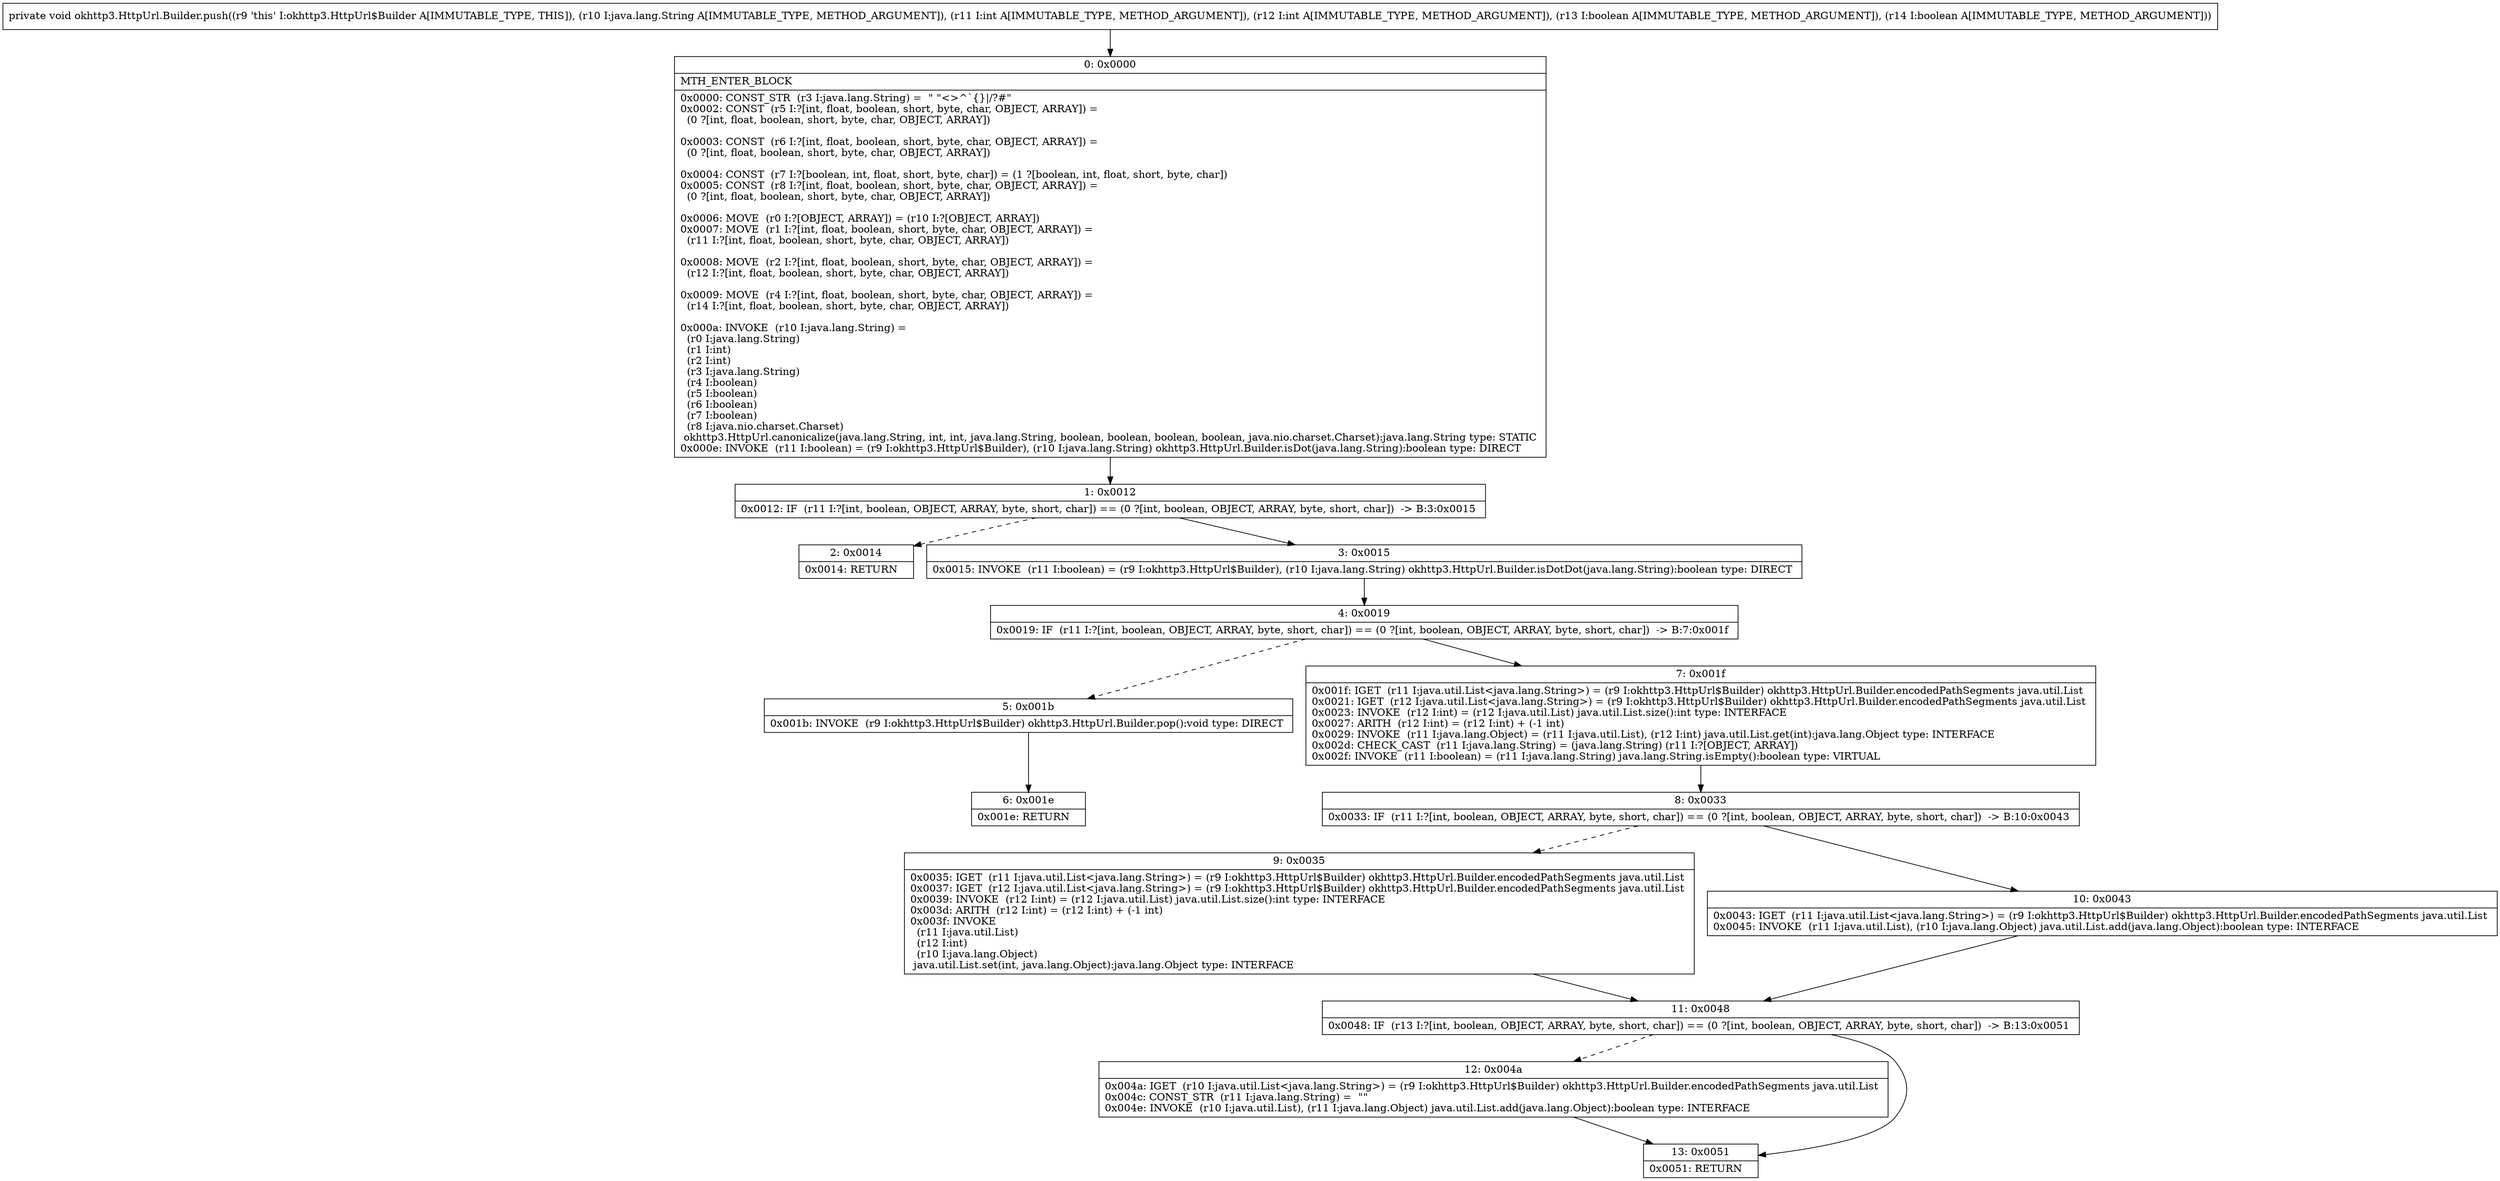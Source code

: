 digraph "CFG forokhttp3.HttpUrl.Builder.push(Ljava\/lang\/String;IIZZ)V" {
Node_0 [shape=record,label="{0\:\ 0x0000|MTH_ENTER_BLOCK\l|0x0000: CONST_STR  (r3 I:java.lang.String) =  \" \"\<\>^`\{\}\|\/?#\" \l0x0002: CONST  (r5 I:?[int, float, boolean, short, byte, char, OBJECT, ARRAY]) = \l  (0 ?[int, float, boolean, short, byte, char, OBJECT, ARRAY])\l \l0x0003: CONST  (r6 I:?[int, float, boolean, short, byte, char, OBJECT, ARRAY]) = \l  (0 ?[int, float, boolean, short, byte, char, OBJECT, ARRAY])\l \l0x0004: CONST  (r7 I:?[boolean, int, float, short, byte, char]) = (1 ?[boolean, int, float, short, byte, char]) \l0x0005: CONST  (r8 I:?[int, float, boolean, short, byte, char, OBJECT, ARRAY]) = \l  (0 ?[int, float, boolean, short, byte, char, OBJECT, ARRAY])\l \l0x0006: MOVE  (r0 I:?[OBJECT, ARRAY]) = (r10 I:?[OBJECT, ARRAY]) \l0x0007: MOVE  (r1 I:?[int, float, boolean, short, byte, char, OBJECT, ARRAY]) = \l  (r11 I:?[int, float, boolean, short, byte, char, OBJECT, ARRAY])\l \l0x0008: MOVE  (r2 I:?[int, float, boolean, short, byte, char, OBJECT, ARRAY]) = \l  (r12 I:?[int, float, boolean, short, byte, char, OBJECT, ARRAY])\l \l0x0009: MOVE  (r4 I:?[int, float, boolean, short, byte, char, OBJECT, ARRAY]) = \l  (r14 I:?[int, float, boolean, short, byte, char, OBJECT, ARRAY])\l \l0x000a: INVOKE  (r10 I:java.lang.String) = \l  (r0 I:java.lang.String)\l  (r1 I:int)\l  (r2 I:int)\l  (r3 I:java.lang.String)\l  (r4 I:boolean)\l  (r5 I:boolean)\l  (r6 I:boolean)\l  (r7 I:boolean)\l  (r8 I:java.nio.charset.Charset)\l okhttp3.HttpUrl.canonicalize(java.lang.String, int, int, java.lang.String, boolean, boolean, boolean, boolean, java.nio.charset.Charset):java.lang.String type: STATIC \l0x000e: INVOKE  (r11 I:boolean) = (r9 I:okhttp3.HttpUrl$Builder), (r10 I:java.lang.String) okhttp3.HttpUrl.Builder.isDot(java.lang.String):boolean type: DIRECT \l}"];
Node_1 [shape=record,label="{1\:\ 0x0012|0x0012: IF  (r11 I:?[int, boolean, OBJECT, ARRAY, byte, short, char]) == (0 ?[int, boolean, OBJECT, ARRAY, byte, short, char])  \-\> B:3:0x0015 \l}"];
Node_2 [shape=record,label="{2\:\ 0x0014|0x0014: RETURN   \l}"];
Node_3 [shape=record,label="{3\:\ 0x0015|0x0015: INVOKE  (r11 I:boolean) = (r9 I:okhttp3.HttpUrl$Builder), (r10 I:java.lang.String) okhttp3.HttpUrl.Builder.isDotDot(java.lang.String):boolean type: DIRECT \l}"];
Node_4 [shape=record,label="{4\:\ 0x0019|0x0019: IF  (r11 I:?[int, boolean, OBJECT, ARRAY, byte, short, char]) == (0 ?[int, boolean, OBJECT, ARRAY, byte, short, char])  \-\> B:7:0x001f \l}"];
Node_5 [shape=record,label="{5\:\ 0x001b|0x001b: INVOKE  (r9 I:okhttp3.HttpUrl$Builder) okhttp3.HttpUrl.Builder.pop():void type: DIRECT \l}"];
Node_6 [shape=record,label="{6\:\ 0x001e|0x001e: RETURN   \l}"];
Node_7 [shape=record,label="{7\:\ 0x001f|0x001f: IGET  (r11 I:java.util.List\<java.lang.String\>) = (r9 I:okhttp3.HttpUrl$Builder) okhttp3.HttpUrl.Builder.encodedPathSegments java.util.List \l0x0021: IGET  (r12 I:java.util.List\<java.lang.String\>) = (r9 I:okhttp3.HttpUrl$Builder) okhttp3.HttpUrl.Builder.encodedPathSegments java.util.List \l0x0023: INVOKE  (r12 I:int) = (r12 I:java.util.List) java.util.List.size():int type: INTERFACE \l0x0027: ARITH  (r12 I:int) = (r12 I:int) + (\-1 int) \l0x0029: INVOKE  (r11 I:java.lang.Object) = (r11 I:java.util.List), (r12 I:int) java.util.List.get(int):java.lang.Object type: INTERFACE \l0x002d: CHECK_CAST  (r11 I:java.lang.String) = (java.lang.String) (r11 I:?[OBJECT, ARRAY]) \l0x002f: INVOKE  (r11 I:boolean) = (r11 I:java.lang.String) java.lang.String.isEmpty():boolean type: VIRTUAL \l}"];
Node_8 [shape=record,label="{8\:\ 0x0033|0x0033: IF  (r11 I:?[int, boolean, OBJECT, ARRAY, byte, short, char]) == (0 ?[int, boolean, OBJECT, ARRAY, byte, short, char])  \-\> B:10:0x0043 \l}"];
Node_9 [shape=record,label="{9\:\ 0x0035|0x0035: IGET  (r11 I:java.util.List\<java.lang.String\>) = (r9 I:okhttp3.HttpUrl$Builder) okhttp3.HttpUrl.Builder.encodedPathSegments java.util.List \l0x0037: IGET  (r12 I:java.util.List\<java.lang.String\>) = (r9 I:okhttp3.HttpUrl$Builder) okhttp3.HttpUrl.Builder.encodedPathSegments java.util.List \l0x0039: INVOKE  (r12 I:int) = (r12 I:java.util.List) java.util.List.size():int type: INTERFACE \l0x003d: ARITH  (r12 I:int) = (r12 I:int) + (\-1 int) \l0x003f: INVOKE  \l  (r11 I:java.util.List)\l  (r12 I:int)\l  (r10 I:java.lang.Object)\l java.util.List.set(int, java.lang.Object):java.lang.Object type: INTERFACE \l}"];
Node_10 [shape=record,label="{10\:\ 0x0043|0x0043: IGET  (r11 I:java.util.List\<java.lang.String\>) = (r9 I:okhttp3.HttpUrl$Builder) okhttp3.HttpUrl.Builder.encodedPathSegments java.util.List \l0x0045: INVOKE  (r11 I:java.util.List), (r10 I:java.lang.Object) java.util.List.add(java.lang.Object):boolean type: INTERFACE \l}"];
Node_11 [shape=record,label="{11\:\ 0x0048|0x0048: IF  (r13 I:?[int, boolean, OBJECT, ARRAY, byte, short, char]) == (0 ?[int, boolean, OBJECT, ARRAY, byte, short, char])  \-\> B:13:0x0051 \l}"];
Node_12 [shape=record,label="{12\:\ 0x004a|0x004a: IGET  (r10 I:java.util.List\<java.lang.String\>) = (r9 I:okhttp3.HttpUrl$Builder) okhttp3.HttpUrl.Builder.encodedPathSegments java.util.List \l0x004c: CONST_STR  (r11 I:java.lang.String) =  \"\" \l0x004e: INVOKE  (r10 I:java.util.List), (r11 I:java.lang.Object) java.util.List.add(java.lang.Object):boolean type: INTERFACE \l}"];
Node_13 [shape=record,label="{13\:\ 0x0051|0x0051: RETURN   \l}"];
MethodNode[shape=record,label="{private void okhttp3.HttpUrl.Builder.push((r9 'this' I:okhttp3.HttpUrl$Builder A[IMMUTABLE_TYPE, THIS]), (r10 I:java.lang.String A[IMMUTABLE_TYPE, METHOD_ARGUMENT]), (r11 I:int A[IMMUTABLE_TYPE, METHOD_ARGUMENT]), (r12 I:int A[IMMUTABLE_TYPE, METHOD_ARGUMENT]), (r13 I:boolean A[IMMUTABLE_TYPE, METHOD_ARGUMENT]), (r14 I:boolean A[IMMUTABLE_TYPE, METHOD_ARGUMENT])) }"];
MethodNode -> Node_0;
Node_0 -> Node_1;
Node_1 -> Node_2[style=dashed];
Node_1 -> Node_3;
Node_3 -> Node_4;
Node_4 -> Node_5[style=dashed];
Node_4 -> Node_7;
Node_5 -> Node_6;
Node_7 -> Node_8;
Node_8 -> Node_9[style=dashed];
Node_8 -> Node_10;
Node_9 -> Node_11;
Node_10 -> Node_11;
Node_11 -> Node_12[style=dashed];
Node_11 -> Node_13;
Node_12 -> Node_13;
}

